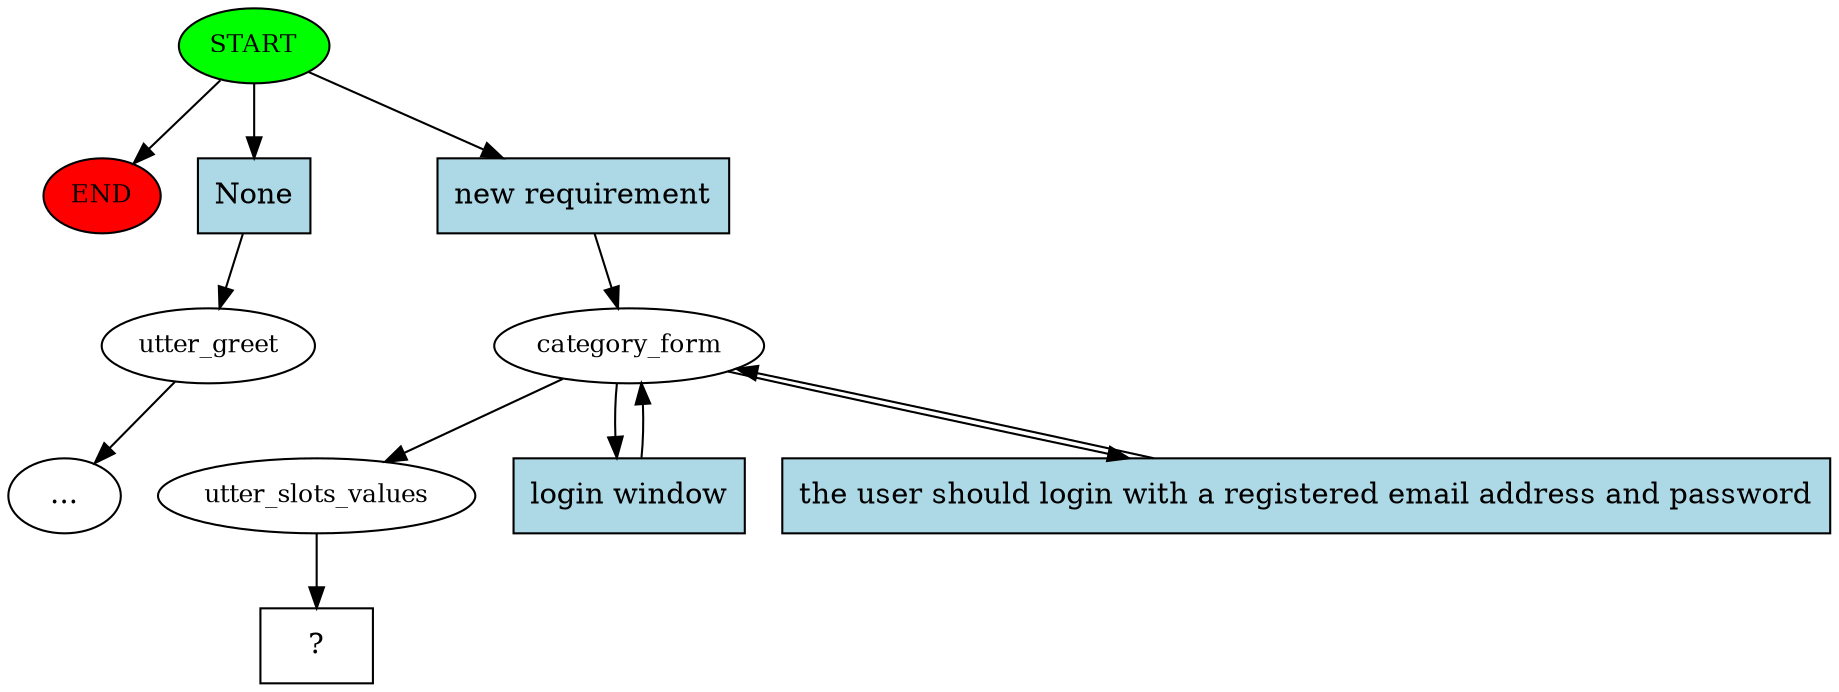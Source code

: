 digraph  {
0 [class="start active", fillcolor=green, fontsize=12, label=START, style=filled];
"-1" [class=end, fillcolor=red, fontsize=12, label=END, style=filled];
1 [class="", fontsize=12, label=utter_greet];
"-5" [class=ellipsis, label="..."];
4 [class=active, fontsize=12, label=category_form];
7 [class=active, fontsize=12, label=utter_slots_values];
8 [class="intent dashed active", label="  ?  ", shape=rect];
9 [class=intent, fillcolor=lightblue, label=None, shape=rect, style=filled];
10 [class="intent active", fillcolor=lightblue, label="new requirement", shape=rect, style=filled];
11 [class="intent active", fillcolor=lightblue, label="login window", shape=rect, style=filled];
12 [class="intent active", fillcolor=lightblue, label="the user should login with a registered email address and password", shape=rect, style=filled];
0 -> "-1"  [class="", key=NONE, label=""];
0 -> 9  [class="", key=0];
0 -> 10  [class=active, key=0];
1 -> "-5"  [class="", key=NONE, label=""];
4 -> 7  [class=active, key=NONE, label=""];
4 -> 11  [class=active, key=0];
4 -> 12  [class=active, key=0];
7 -> 8  [class=active, key=NONE, label=""];
9 -> 1  [class="", key=0];
10 -> 4  [class=active, key=0];
11 -> 4  [class=active, key=0];
12 -> 4  [class=active, key=0];
}
